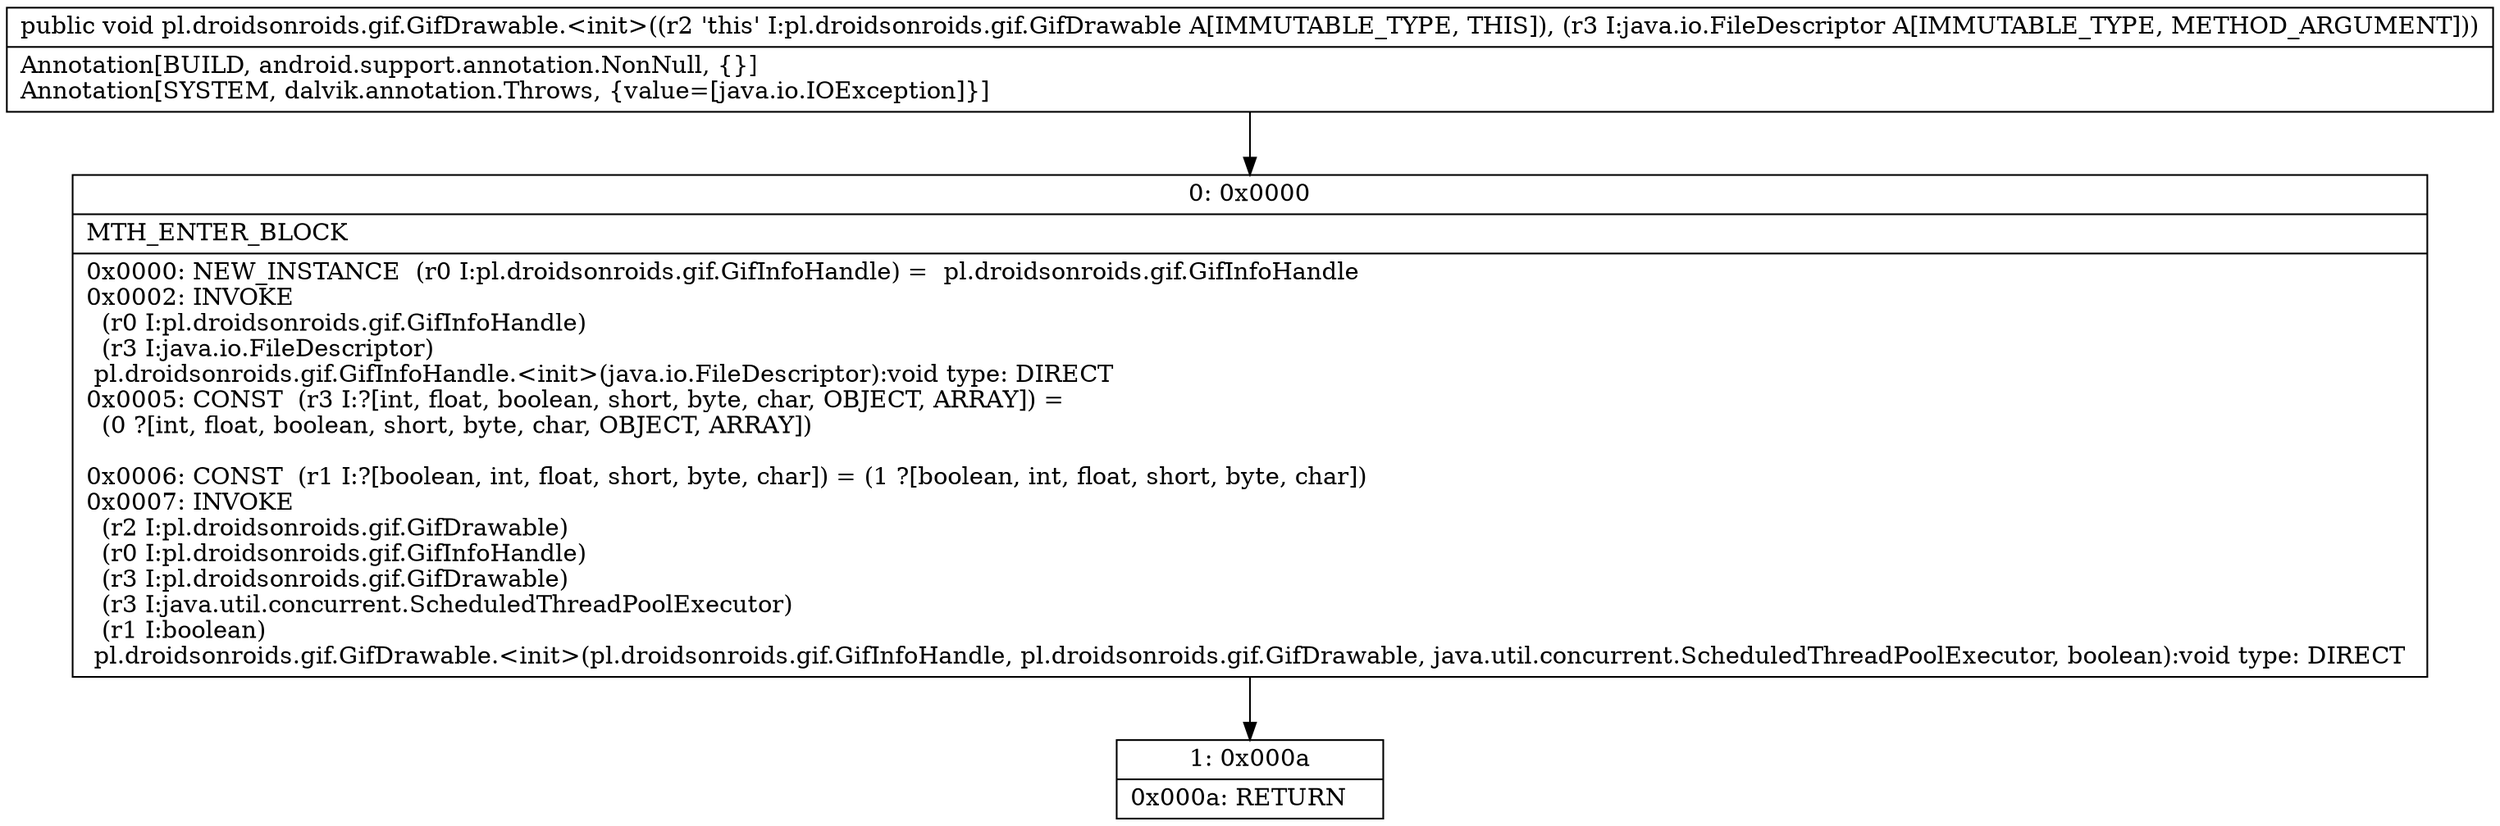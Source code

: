 digraph "CFG forpl.droidsonroids.gif.GifDrawable.\<init\>(Ljava\/io\/FileDescriptor;)V" {
Node_0 [shape=record,label="{0\:\ 0x0000|MTH_ENTER_BLOCK\l|0x0000: NEW_INSTANCE  (r0 I:pl.droidsonroids.gif.GifInfoHandle) =  pl.droidsonroids.gif.GifInfoHandle \l0x0002: INVOKE  \l  (r0 I:pl.droidsonroids.gif.GifInfoHandle)\l  (r3 I:java.io.FileDescriptor)\l pl.droidsonroids.gif.GifInfoHandle.\<init\>(java.io.FileDescriptor):void type: DIRECT \l0x0005: CONST  (r3 I:?[int, float, boolean, short, byte, char, OBJECT, ARRAY]) = \l  (0 ?[int, float, boolean, short, byte, char, OBJECT, ARRAY])\l \l0x0006: CONST  (r1 I:?[boolean, int, float, short, byte, char]) = (1 ?[boolean, int, float, short, byte, char]) \l0x0007: INVOKE  \l  (r2 I:pl.droidsonroids.gif.GifDrawable)\l  (r0 I:pl.droidsonroids.gif.GifInfoHandle)\l  (r3 I:pl.droidsonroids.gif.GifDrawable)\l  (r3 I:java.util.concurrent.ScheduledThreadPoolExecutor)\l  (r1 I:boolean)\l pl.droidsonroids.gif.GifDrawable.\<init\>(pl.droidsonroids.gif.GifInfoHandle, pl.droidsonroids.gif.GifDrawable, java.util.concurrent.ScheduledThreadPoolExecutor, boolean):void type: DIRECT \l}"];
Node_1 [shape=record,label="{1\:\ 0x000a|0x000a: RETURN   \l}"];
MethodNode[shape=record,label="{public void pl.droidsonroids.gif.GifDrawable.\<init\>((r2 'this' I:pl.droidsonroids.gif.GifDrawable A[IMMUTABLE_TYPE, THIS]), (r3 I:java.io.FileDescriptor A[IMMUTABLE_TYPE, METHOD_ARGUMENT]))  | Annotation[BUILD, android.support.annotation.NonNull, \{\}]\lAnnotation[SYSTEM, dalvik.annotation.Throws, \{value=[java.io.IOException]\}]\l}"];
MethodNode -> Node_0;
Node_0 -> Node_1;
}

